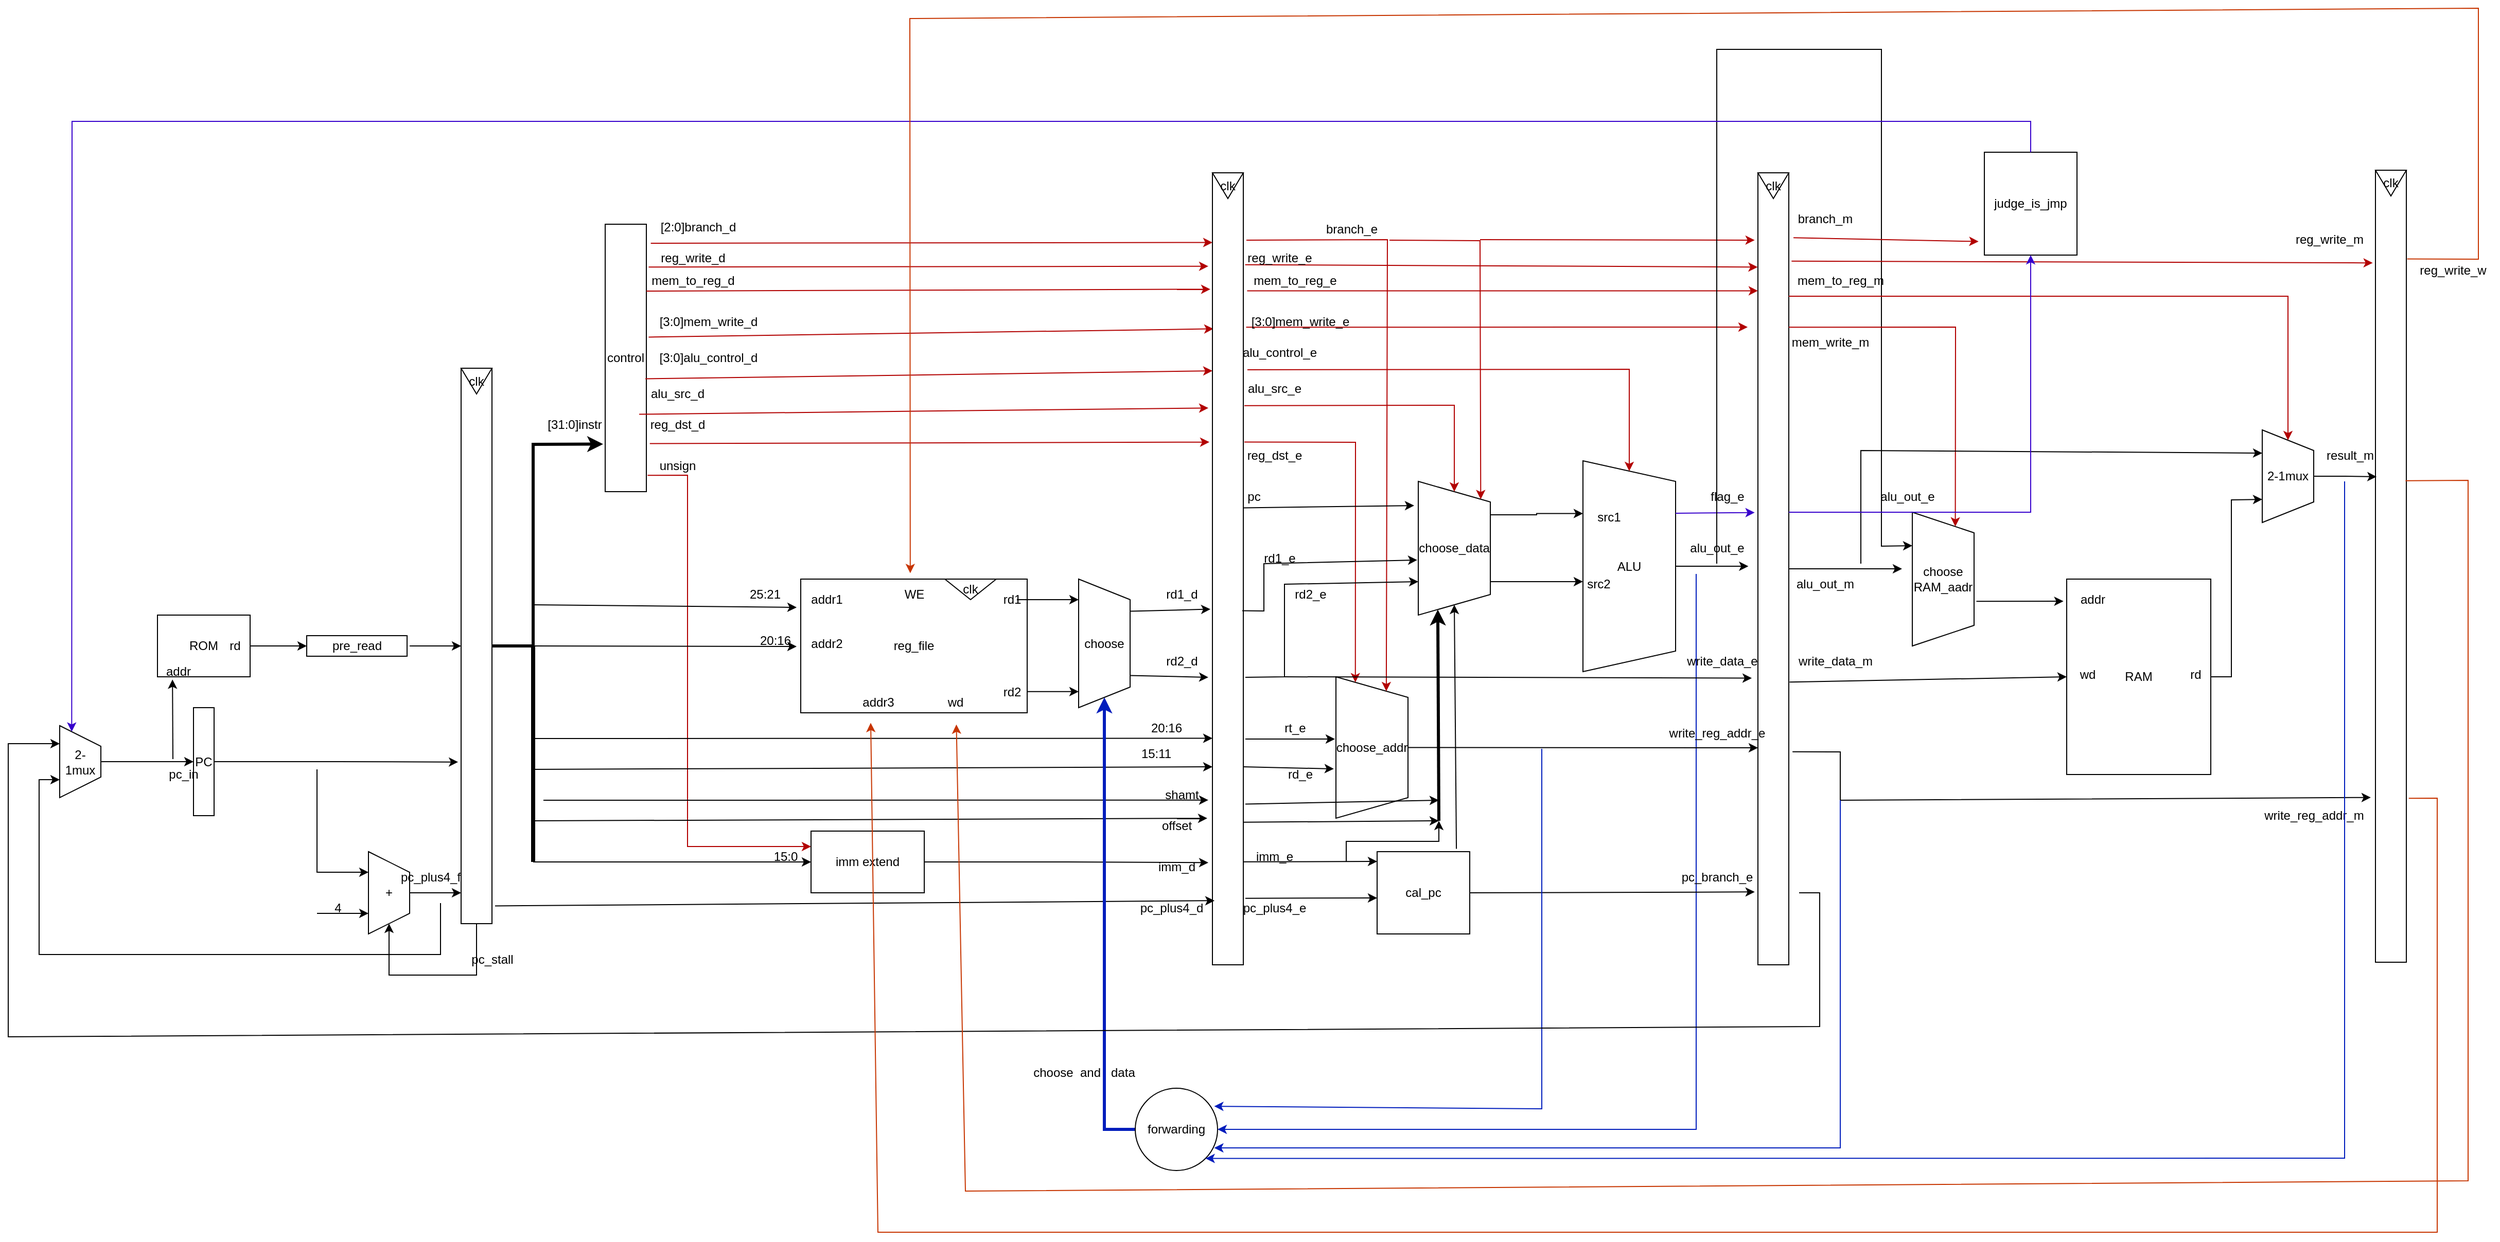 <mxfile version="21.7.1" type="device">
  <diagram name="Page-1" id="zTHInDyFUh_z3x6XIuqw">
    <mxGraphModel dx="2100" dy="1238" grid="1" gridSize="10" guides="1" tooltips="1" connect="1" arrows="1" fold="1" page="1" pageScale="1" pageWidth="3300" pageHeight="4681" background="#ffffff" math="0" shadow="0">
      <root>
        <mxCell id="0" />
        <mxCell id="1" parent="0" />
        <mxCell id="hoeMF-6ozECQFNes8gVZ-10" style="edgeStyle=orthogonalEdgeStyle;rounded=0;orthogonalLoop=1;jettySize=auto;html=1;exitX=0.5;exitY=0;exitDx=0;exitDy=0;entryX=0;entryY=0.5;entryDx=0;entryDy=0;" edge="1" parent="1" source="hoeMF-6ozECQFNes8gVZ-1" target="hoeMF-6ozECQFNes8gVZ-3">
          <mxGeometry relative="1" as="geometry" />
        </mxCell>
        <mxCell id="hoeMF-6ozECQFNes8gVZ-1" value="2-1mux" style="shape=trapezoid;perimeter=trapezoidPerimeter;whiteSpace=wrap;html=1;fixedSize=1;direction=south;" vertex="1" parent="1">
          <mxGeometry x="80" y="1077.5" width="40" height="70" as="geometry" />
        </mxCell>
        <mxCell id="hoeMF-6ozECQFNes8gVZ-19" style="edgeStyle=orthogonalEdgeStyle;rounded=0;orthogonalLoop=1;jettySize=auto;html=1;exitX=1;exitY=0.5;exitDx=0;exitDy=0;entryX=-0.097;entryY=0.709;entryDx=0;entryDy=0;entryPerimeter=0;" edge="1" parent="1" source="hoeMF-6ozECQFNes8gVZ-3" target="hoeMF-6ozECQFNes8gVZ-17">
          <mxGeometry relative="1" as="geometry" />
        </mxCell>
        <mxCell id="hoeMF-6ozECQFNes8gVZ-3" value="PC" style="rounded=0;whiteSpace=wrap;html=1;" vertex="1" parent="1">
          <mxGeometry x="210" y="1060" width="20" height="105" as="geometry" />
        </mxCell>
        <mxCell id="hoeMF-6ozECQFNes8gVZ-5" value="pre_read" style="rounded=0;whiteSpace=wrap;html=1;" vertex="1" parent="1">
          <mxGeometry x="320" y="990" width="97.5" height="20" as="geometry" />
        </mxCell>
        <mxCell id="hoeMF-6ozECQFNes8gVZ-12" style="edgeStyle=orthogonalEdgeStyle;rounded=0;orthogonalLoop=1;jettySize=auto;html=1;exitX=1;exitY=0.5;exitDx=0;exitDy=0;entryX=0;entryY=0.5;entryDx=0;entryDy=0;" edge="1" parent="1" source="hoeMF-6ozECQFNes8gVZ-7" target="hoeMF-6ozECQFNes8gVZ-5">
          <mxGeometry relative="1" as="geometry" />
        </mxCell>
        <mxCell id="hoeMF-6ozECQFNes8gVZ-7" value="ROM" style="rounded=0;whiteSpace=wrap;html=1;" vertex="1" parent="1">
          <mxGeometry x="175" y="970" width="90" height="60" as="geometry" />
        </mxCell>
        <mxCell id="hoeMF-6ozECQFNes8gVZ-11" value="" style="endArrow=classic;html=1;rounded=0;entryX=0.162;entryY=1.044;entryDx=0;entryDy=0;entryPerimeter=0;" edge="1" parent="1" target="hoeMF-6ozECQFNes8gVZ-7">
          <mxGeometry width="50" height="50" relative="1" as="geometry">
            <mxPoint x="190" y="1110" as="sourcePoint" />
            <mxPoint x="180" y="1160" as="targetPoint" />
          </mxGeometry>
        </mxCell>
        <mxCell id="hoeMF-6ozECQFNes8gVZ-13" value="addr" style="text;html=1;align=center;verticalAlign=middle;resizable=0;points=[];autosize=1;strokeColor=none;fillColor=none;" vertex="1" parent="1">
          <mxGeometry x="170" y="1010" width="50" height="30" as="geometry" />
        </mxCell>
        <mxCell id="hoeMF-6ozECQFNes8gVZ-14" value="rd" style="text;html=1;align=center;verticalAlign=middle;resizable=0;points=[];autosize=1;strokeColor=none;fillColor=none;" vertex="1" parent="1">
          <mxGeometry x="235" y="985" width="30" height="30" as="geometry" />
        </mxCell>
        <mxCell id="hoeMF-6ozECQFNes8gVZ-15" value="pc_in" style="text;html=1;align=center;verticalAlign=middle;resizable=0;points=[];autosize=1;strokeColor=none;fillColor=none;" vertex="1" parent="1">
          <mxGeometry x="175" y="1110" width="50" height="30" as="geometry" />
        </mxCell>
        <mxCell id="hoeMF-6ozECQFNes8gVZ-17" value="" style="rounded=0;whiteSpace=wrap;html=1;" vertex="1" parent="1">
          <mxGeometry x="470" y="730" width="30" height="540" as="geometry" />
        </mxCell>
        <mxCell id="hoeMF-6ozECQFNes8gVZ-18" value="" style="endArrow=classic;html=1;rounded=0;entryX=0;entryY=0.5;entryDx=0;entryDy=0;" edge="1" parent="1" target="hoeMF-6ozECQFNes8gVZ-17">
          <mxGeometry width="50" height="50" relative="1" as="geometry">
            <mxPoint x="420" y="1000" as="sourcePoint" />
            <mxPoint x="440" y="1020" as="targetPoint" />
          </mxGeometry>
        </mxCell>
        <mxCell id="hoeMF-6ozECQFNes8gVZ-21" style="edgeStyle=orthogonalEdgeStyle;rounded=0;orthogonalLoop=1;jettySize=auto;html=1;exitX=0.5;exitY=0;exitDx=0;exitDy=0;" edge="1" parent="1" source="hoeMF-6ozECQFNes8gVZ-20">
          <mxGeometry relative="1" as="geometry">
            <mxPoint x="470" y="1240" as="targetPoint" />
          </mxGeometry>
        </mxCell>
        <mxCell id="hoeMF-6ozECQFNes8gVZ-20" value="+" style="shape=trapezoid;perimeter=trapezoidPerimeter;whiteSpace=wrap;html=1;fixedSize=1;direction=south;" vertex="1" parent="1">
          <mxGeometry x="380" y="1200" width="40" height="80" as="geometry" />
        </mxCell>
        <mxCell id="hoeMF-6ozECQFNes8gVZ-22" value="" style="endArrow=classic;html=1;rounded=0;entryX=0.25;entryY=1;entryDx=0;entryDy=0;" edge="1" parent="1" target="hoeMF-6ozECQFNes8gVZ-20">
          <mxGeometry width="50" height="50" relative="1" as="geometry">
            <mxPoint x="330" y="1120" as="sourcePoint" />
            <mxPoint x="250" y="1210" as="targetPoint" />
            <Array as="points">
              <mxPoint x="330" y="1220" />
            </Array>
          </mxGeometry>
        </mxCell>
        <mxCell id="hoeMF-6ozECQFNes8gVZ-23" value="" style="endArrow=classic;html=1;rounded=0;entryX=0.75;entryY=1;entryDx=0;entryDy=0;" edge="1" parent="1" target="hoeMF-6ozECQFNes8gVZ-20">
          <mxGeometry width="50" height="50" relative="1" as="geometry">
            <mxPoint x="330" y="1260" as="sourcePoint" />
            <mxPoint x="290" y="1260" as="targetPoint" />
          </mxGeometry>
        </mxCell>
        <mxCell id="hoeMF-6ozECQFNes8gVZ-24" value="4" style="text;html=1;align=center;verticalAlign=middle;resizable=0;points=[];autosize=1;strokeColor=none;fillColor=none;" vertex="1" parent="1">
          <mxGeometry x="335" y="1240" width="30" height="30" as="geometry" />
        </mxCell>
        <mxCell id="hoeMF-6ozECQFNes8gVZ-25" value="pc_plus4_f" style="text;html=1;align=center;verticalAlign=middle;resizable=0;points=[];autosize=1;strokeColor=none;fillColor=none;" vertex="1" parent="1">
          <mxGeometry x="400" y="1210" width="80" height="30" as="geometry" />
        </mxCell>
        <mxCell id="hoeMF-6ozECQFNes8gVZ-26" value="" style="endArrow=classic;html=1;rounded=0;entryX=0.75;entryY=1;entryDx=0;entryDy=0;" edge="1" parent="1" target="hoeMF-6ozECQFNes8gVZ-1">
          <mxGeometry width="50" height="50" relative="1" as="geometry">
            <mxPoint x="450" y="1250" as="sourcePoint" />
            <mxPoint x="450" y="1310" as="targetPoint" />
            <Array as="points">
              <mxPoint x="450" y="1300" />
              <mxPoint x="60" y="1300" />
              <mxPoint x="60" y="1130" />
            </Array>
          </mxGeometry>
        </mxCell>
        <mxCell id="hoeMF-6ozECQFNes8gVZ-28" value="pc_stall" style="text;html=1;align=center;verticalAlign=middle;resizable=0;points=[];autosize=1;strokeColor=none;fillColor=none;" vertex="1" parent="1">
          <mxGeometry x="470" y="1290" width="60" height="30" as="geometry" />
        </mxCell>
        <mxCell id="hoeMF-6ozECQFNes8gVZ-29" value="control" style="whiteSpace=wrap;html=1;" vertex="1" parent="1">
          <mxGeometry x="610" y="590" width="40" height="260" as="geometry" />
        </mxCell>
        <mxCell id="hoeMF-6ozECQFNes8gVZ-30" value="" style="endArrow=none;html=1;rounded=0;exitX=1;exitY=0.5;exitDx=0;exitDy=0;strokeWidth=3;" edge="1" parent="1" source="hoeMF-6ozECQFNes8gVZ-17">
          <mxGeometry width="50" height="50" relative="1" as="geometry">
            <mxPoint x="530" y="990" as="sourcePoint" />
            <mxPoint x="540" y="1000" as="targetPoint" />
          </mxGeometry>
        </mxCell>
        <mxCell id="hoeMF-6ozECQFNes8gVZ-32" value="" style="endArrow=classic;html=1;rounded=0;entryX=-0.05;entryY=0.822;entryDx=0;entryDy=0;entryPerimeter=0;strokeWidth=3;" edge="1" parent="1" target="hoeMF-6ozECQFNes8gVZ-29">
          <mxGeometry width="50" height="50" relative="1" as="geometry">
            <mxPoint x="540" y="1000" as="sourcePoint" />
            <mxPoint x="590" y="950" as="targetPoint" />
            <Array as="points">
              <mxPoint x="540" y="804" />
            </Array>
          </mxGeometry>
        </mxCell>
        <mxCell id="hoeMF-6ozECQFNes8gVZ-33" value="[31:0]instr" style="text;html=1;align=center;verticalAlign=middle;resizable=0;points=[];autosize=1;strokeColor=none;fillColor=none;" vertex="1" parent="1">
          <mxGeometry x="540" y="770" width="80" height="30" as="geometry" />
        </mxCell>
        <mxCell id="hoeMF-6ozECQFNes8gVZ-34" value="" style="endArrow=classic;html=1;rounded=0;exitX=1.108;exitY=0.071;exitDx=0;exitDy=0;exitPerimeter=0;fillColor=#e51400;strokeColor=#B20000;entryX=0;entryY=0.088;entryDx=0;entryDy=0;entryPerimeter=0;" edge="1" parent="1" source="hoeMF-6ozECQFNes8gVZ-29" target="hoeMF-6ozECQFNes8gVZ-73">
          <mxGeometry width="50" height="50" relative="1" as="geometry">
            <mxPoint x="770" y="650" as="sourcePoint" />
            <mxPoint x="810" y="608" as="targetPoint" />
          </mxGeometry>
        </mxCell>
        <mxCell id="hoeMF-6ozECQFNes8gVZ-35" value="[2:0]branch_d" style="text;html=1;align=center;verticalAlign=middle;resizable=0;points=[];autosize=1;strokeColor=none;fillColor=none;" vertex="1" parent="1">
          <mxGeometry x="650" y="578" width="100" height="30" as="geometry" />
        </mxCell>
        <mxCell id="hoeMF-6ozECQFNes8gVZ-36" value="" style="endArrow=classic;html=1;rounded=0;exitX=1.057;exitY=0.16;exitDx=0;exitDy=0;exitPerimeter=0;fillColor=#e51400;strokeColor=#B20000;entryX=-0.133;entryY=0.118;entryDx=0;entryDy=0;entryPerimeter=0;" edge="1" parent="1" source="hoeMF-6ozECQFNes8gVZ-29" target="hoeMF-6ozECQFNes8gVZ-73">
          <mxGeometry width="50" height="50" relative="1" as="geometry">
            <mxPoint x="720" y="720" as="sourcePoint" />
            <mxPoint x="800" y="632" as="targetPoint" />
          </mxGeometry>
        </mxCell>
        <mxCell id="hoeMF-6ozECQFNes8gVZ-37" value="reg_write_d" style="text;html=1;align=center;verticalAlign=middle;resizable=0;points=[];autosize=1;strokeColor=none;fillColor=none;" vertex="1" parent="1">
          <mxGeometry x="650" y="608" width="90" height="30" as="geometry" />
        </mxCell>
        <mxCell id="hoeMF-6ozECQFNes8gVZ-38" value="" style="endArrow=classic;html=1;rounded=0;exitX=1;exitY=0.25;exitDx=0;exitDy=0;fillColor=#e51400;strokeColor=#B20000;entryX=-0.067;entryY=0.147;entryDx=0;entryDy=0;entryPerimeter=0;" edge="1" parent="1" source="hoeMF-6ozECQFNes8gVZ-29" target="hoeMF-6ozECQFNes8gVZ-73">
          <mxGeometry width="50" height="50" relative="1" as="geometry">
            <mxPoint x="710" y="730" as="sourcePoint" />
            <mxPoint x="800" y="655" as="targetPoint" />
          </mxGeometry>
        </mxCell>
        <mxCell id="hoeMF-6ozECQFNes8gVZ-39" value="mem_to_reg_d" style="text;html=1;align=center;verticalAlign=middle;resizable=0;points=[];autosize=1;strokeColor=none;fillColor=none;" vertex="1" parent="1">
          <mxGeometry x="645" y="630" width="100" height="30" as="geometry" />
        </mxCell>
        <mxCell id="hoeMF-6ozECQFNes8gVZ-40" value="[3:0]mem_write_d" style="text;html=1;align=center;verticalAlign=middle;resizable=0;points=[];autosize=1;strokeColor=none;fillColor=none;" vertex="1" parent="1">
          <mxGeometry x="650" y="670" width="120" height="30" as="geometry" />
        </mxCell>
        <mxCell id="hoeMF-6ozECQFNes8gVZ-41" value="" style="endArrow=classic;html=1;rounded=0;exitX=1.057;exitY=0.422;exitDx=0;exitDy=0;exitPerimeter=0;fillColor=#e51400;strokeColor=#B20000;entryX=0.033;entryY=0.197;entryDx=0;entryDy=0;entryPerimeter=0;" edge="1" parent="1" source="hoeMF-6ozECQFNes8gVZ-29" target="hoeMF-6ozECQFNes8gVZ-73">
          <mxGeometry width="50" height="50" relative="1" as="geometry">
            <mxPoint x="700" y="750" as="sourcePoint" />
            <mxPoint x="800" y="700" as="targetPoint" />
          </mxGeometry>
        </mxCell>
        <mxCell id="hoeMF-6ozECQFNes8gVZ-42" value="[3:0]alu_control_d" style="text;html=1;align=center;verticalAlign=middle;resizable=0;points=[];autosize=1;strokeColor=none;fillColor=none;" vertex="1" parent="1">
          <mxGeometry x="650" y="705" width="120" height="30" as="geometry" />
        </mxCell>
        <mxCell id="hoeMF-6ozECQFNes8gVZ-43" value="" style="endArrow=classic;html=1;rounded=0;exitX=0.977;exitY=0.578;exitDx=0;exitDy=0;exitPerimeter=0;fillColor=#e51400;strokeColor=#B20000;entryX=0;entryY=0.25;entryDx=0;entryDy=0;" edge="1" parent="1" source="hoeMF-6ozECQFNes8gVZ-29" target="hoeMF-6ozECQFNes8gVZ-73">
          <mxGeometry width="50" height="50" relative="1" as="geometry">
            <mxPoint x="720" y="790" as="sourcePoint" />
            <mxPoint x="800" y="740" as="targetPoint" />
          </mxGeometry>
        </mxCell>
        <mxCell id="hoeMF-6ozECQFNes8gVZ-44" value="unsign" style="text;html=1;align=center;verticalAlign=middle;resizable=0;points=[];autosize=1;strokeColor=none;fillColor=none;" vertex="1" parent="1">
          <mxGeometry x="650" y="810" width="60" height="30" as="geometry" />
        </mxCell>
        <mxCell id="hoeMF-6ozECQFNes8gVZ-45" value="" style="endArrow=classic;html=1;rounded=0;exitX=1.03;exitY=0.939;exitDx=0;exitDy=0;exitPerimeter=0;fillColor=#e51400;strokeColor=#B20000;entryX=0;entryY=0.25;entryDx=0;entryDy=0;" edge="1" parent="1" source="hoeMF-6ozECQFNes8gVZ-29" target="hoeMF-6ozECQFNes8gVZ-70">
          <mxGeometry width="50" height="50" relative="1" as="geometry">
            <mxPoint x="710" y="870" as="sourcePoint" />
            <mxPoint x="790" y="834" as="targetPoint" />
            <Array as="points">
              <mxPoint x="690" y="834" />
              <mxPoint x="690" y="1195" />
            </Array>
          </mxGeometry>
        </mxCell>
        <mxCell id="hoeMF-6ozECQFNes8gVZ-47" value="alu_src_d" style="text;html=1;align=center;verticalAlign=middle;resizable=0;points=[];autosize=1;strokeColor=none;fillColor=none;" vertex="1" parent="1">
          <mxGeometry x="640" y="740" width="80" height="30" as="geometry" />
        </mxCell>
        <mxCell id="hoeMF-6ozECQFNes8gVZ-48" value="" style="endArrow=classic;html=1;rounded=0;exitX=0.038;exitY=1.158;exitDx=0;exitDy=0;exitPerimeter=0;fillColor=#e51400;strokeColor=#B20000;entryX=-0.133;entryY=0.297;entryDx=0;entryDy=0;entryPerimeter=0;" edge="1" parent="1" source="hoeMF-6ozECQFNes8gVZ-47" target="hoeMF-6ozECQFNes8gVZ-73">
          <mxGeometry width="50" height="50" relative="1" as="geometry">
            <mxPoint x="880" y="800" as="sourcePoint" />
            <mxPoint x="800" y="775" as="targetPoint" />
          </mxGeometry>
        </mxCell>
        <mxCell id="hoeMF-6ozECQFNes8gVZ-49" value="reg_dst_d" style="text;html=1;align=center;verticalAlign=middle;resizable=0;points=[];autosize=1;strokeColor=none;fillColor=none;" vertex="1" parent="1">
          <mxGeometry x="640" y="770" width="80" height="30" as="geometry" />
        </mxCell>
        <mxCell id="hoeMF-6ozECQFNes8gVZ-50" value="" style="endArrow=classic;html=1;rounded=0;exitX=0.056;exitY=-0.224;exitDx=0;exitDy=0;exitPerimeter=0;fillColor=#e51400;strokeColor=#B20000;entryX=-0.1;entryY=0.34;entryDx=0;entryDy=0;entryPerimeter=0;" edge="1" parent="1" source="hoeMF-6ozECQFNes8gVZ-44" target="hoeMF-6ozECQFNes8gVZ-73">
          <mxGeometry width="50" height="50" relative="1" as="geometry">
            <mxPoint x="900" y="810" as="sourcePoint" />
            <mxPoint x="810" y="803" as="targetPoint" />
          </mxGeometry>
        </mxCell>
        <mxCell id="hoeMF-6ozECQFNes8gVZ-51" value="reg_file" style="rounded=0;whiteSpace=wrap;html=1;" vertex="1" parent="1">
          <mxGeometry x="800" y="935" width="220" height="130" as="geometry" />
        </mxCell>
        <mxCell id="hoeMF-6ozECQFNes8gVZ-52" value="addr1" style="text;html=1;align=center;verticalAlign=middle;resizable=0;points=[];autosize=1;strokeColor=none;fillColor=none;" vertex="1" parent="1">
          <mxGeometry x="800" y="940" width="50" height="30" as="geometry" />
        </mxCell>
        <mxCell id="hoeMF-6ozECQFNes8gVZ-53" value="addr2" style="text;html=1;align=center;verticalAlign=middle;resizable=0;points=[];autosize=1;strokeColor=none;fillColor=none;" vertex="1" parent="1">
          <mxGeometry x="800" y="982.5" width="50" height="30" as="geometry" />
        </mxCell>
        <mxCell id="hoeMF-6ozECQFNes8gVZ-54" value="addr3" style="text;html=1;align=center;verticalAlign=middle;resizable=0;points=[];autosize=1;strokeColor=none;fillColor=none;" vertex="1" parent="1">
          <mxGeometry x="850" y="1040" width="50" height="30" as="geometry" />
        </mxCell>
        <mxCell id="hoeMF-6ozECQFNes8gVZ-55" value="WE" style="text;html=1;align=center;verticalAlign=middle;resizable=0;points=[];autosize=1;strokeColor=none;fillColor=none;" vertex="1" parent="1">
          <mxGeometry x="890" y="935" width="40" height="30" as="geometry" />
        </mxCell>
        <mxCell id="hoeMF-6ozECQFNes8gVZ-56" value="wd" style="text;html=1;align=center;verticalAlign=middle;resizable=0;points=[];autosize=1;strokeColor=none;fillColor=none;" vertex="1" parent="1">
          <mxGeometry x="930" y="1040" width="40" height="30" as="geometry" />
        </mxCell>
        <mxCell id="hoeMF-6ozECQFNes8gVZ-57" value="rd1" style="text;html=1;align=center;verticalAlign=middle;resizable=0;points=[];autosize=1;strokeColor=none;fillColor=none;" vertex="1" parent="1">
          <mxGeometry x="985" y="940" width="40" height="30" as="geometry" />
        </mxCell>
        <mxCell id="hoeMF-6ozECQFNes8gVZ-58" value="rd2" style="text;html=1;align=center;verticalAlign=middle;resizable=0;points=[];autosize=1;strokeColor=none;fillColor=none;" vertex="1" parent="1">
          <mxGeometry x="985" y="1030" width="40" height="30" as="geometry" />
        </mxCell>
        <mxCell id="hoeMF-6ozECQFNes8gVZ-59" value="clk" style="triangle;whiteSpace=wrap;html=1;direction=south;" vertex="1" parent="1">
          <mxGeometry x="940" y="935" width="50" height="20" as="geometry" />
        </mxCell>
        <mxCell id="hoeMF-6ozECQFNes8gVZ-61" value="choose" style="shape=trapezoid;perimeter=trapezoidPerimeter;whiteSpace=wrap;html=1;fixedSize=1;direction=south;" vertex="1" parent="1">
          <mxGeometry x="1070" y="935" width="50" height="125" as="geometry" />
        </mxCell>
        <mxCell id="hoeMF-6ozECQFNes8gVZ-62" value="" style="endArrow=classic;html=1;rounded=0;" edge="1" parent="1">
          <mxGeometry width="50" height="50" relative="1" as="geometry">
            <mxPoint x="1010" y="955" as="sourcePoint" />
            <mxPoint x="1070" y="955" as="targetPoint" />
          </mxGeometry>
        </mxCell>
        <mxCell id="hoeMF-6ozECQFNes8gVZ-63" value="" style="endArrow=classic;html=1;rounded=0;" edge="1" parent="1">
          <mxGeometry width="50" height="50" relative="1" as="geometry">
            <mxPoint x="1020" y="1044.38" as="sourcePoint" />
            <mxPoint x="1070" y="1044.38" as="targetPoint" />
          </mxGeometry>
        </mxCell>
        <mxCell id="hoeMF-6ozECQFNes8gVZ-64" value="" style="endArrow=classic;html=1;rounded=0;entryX=-0.08;entryY=0.75;entryDx=0;entryDy=0;entryPerimeter=0;" edge="1" parent="1" target="hoeMF-6ozECQFNes8gVZ-52">
          <mxGeometry width="50" height="50" relative="1" as="geometry">
            <mxPoint x="540" y="960" as="sourcePoint" />
            <mxPoint x="720" y="1030" as="targetPoint" />
          </mxGeometry>
        </mxCell>
        <mxCell id="hoeMF-6ozECQFNes8gVZ-65" value="25:21" style="text;html=1;align=center;verticalAlign=middle;resizable=0;points=[];autosize=1;strokeColor=none;fillColor=none;" vertex="1" parent="1">
          <mxGeometry x="740" y="935" width="50" height="30" as="geometry" />
        </mxCell>
        <mxCell id="hoeMF-6ozECQFNes8gVZ-66" value="20:16" style="text;html=1;align=center;verticalAlign=middle;resizable=0;points=[];autosize=1;strokeColor=none;fillColor=none;" vertex="1" parent="1">
          <mxGeometry x="750" y="980" width="50" height="30" as="geometry" />
        </mxCell>
        <mxCell id="hoeMF-6ozECQFNes8gVZ-67" value="" style="endArrow=classic;html=1;rounded=0;entryX=-0.08;entryY=0.6;entryDx=0;entryDy=0;entryPerimeter=0;" edge="1" parent="1" target="hoeMF-6ozECQFNes8gVZ-53">
          <mxGeometry width="50" height="50" relative="1" as="geometry">
            <mxPoint x="540" y="1000" as="sourcePoint" />
            <mxPoint x="750" y="1010" as="targetPoint" />
          </mxGeometry>
        </mxCell>
        <mxCell id="hoeMF-6ozECQFNes8gVZ-68" value="" style="endArrow=none;html=1;rounded=0;strokeWidth=4;" edge="1" parent="1">
          <mxGeometry width="50" height="50" relative="1" as="geometry">
            <mxPoint x="540" y="1210" as="sourcePoint" />
            <mxPoint x="540" y="1000" as="targetPoint" />
          </mxGeometry>
        </mxCell>
        <mxCell id="hoeMF-6ozECQFNes8gVZ-95" style="edgeStyle=orthogonalEdgeStyle;rounded=0;orthogonalLoop=1;jettySize=auto;html=1;exitX=1;exitY=0.5;exitDx=0;exitDy=0;entryX=-0.133;entryY=0.871;entryDx=0;entryDy=0;entryPerimeter=0;" edge="1" parent="1" source="hoeMF-6ozECQFNes8gVZ-70" target="hoeMF-6ozECQFNes8gVZ-73">
          <mxGeometry relative="1" as="geometry" />
        </mxCell>
        <mxCell id="hoeMF-6ozECQFNes8gVZ-70" value="imm extend" style="whiteSpace=wrap;html=1;" vertex="1" parent="1">
          <mxGeometry x="810" y="1180" width="110" height="60" as="geometry" />
        </mxCell>
        <mxCell id="hoeMF-6ozECQFNes8gVZ-71" value="" style="endArrow=classic;html=1;rounded=0;entryX=0;entryY=0.5;entryDx=0;entryDy=0;" edge="1" parent="1" target="hoeMF-6ozECQFNes8gVZ-70">
          <mxGeometry width="50" height="50" relative="1" as="geometry">
            <mxPoint x="540" y="1210" as="sourcePoint" />
            <mxPoint x="730" y="1160" as="targetPoint" />
          </mxGeometry>
        </mxCell>
        <mxCell id="hoeMF-6ozECQFNes8gVZ-72" value="15:0" style="text;html=1;align=center;verticalAlign=middle;resizable=0;points=[];autosize=1;strokeColor=none;fillColor=none;" vertex="1" parent="1">
          <mxGeometry x="760" y="1190" width="50" height="30" as="geometry" />
        </mxCell>
        <mxCell id="hoeMF-6ozECQFNes8gVZ-73" value="" style="whiteSpace=wrap;html=1;" vertex="1" parent="1">
          <mxGeometry x="1200" y="540" width="30" height="770" as="geometry" />
        </mxCell>
        <mxCell id="hoeMF-6ozECQFNes8gVZ-74" value="clk" style="triangle;whiteSpace=wrap;html=1;direction=south;" vertex="1" parent="1">
          <mxGeometry x="470" y="730" width="30" height="25" as="geometry" />
        </mxCell>
        <mxCell id="hoeMF-6ozECQFNes8gVZ-75" value="clk" style="triangle;whiteSpace=wrap;html=1;direction=south;" vertex="1" parent="1">
          <mxGeometry x="1200" y="540" width="30" height="25" as="geometry" />
        </mxCell>
        <mxCell id="hoeMF-6ozECQFNes8gVZ-76" value="" style="endArrow=classic;html=1;rounded=0;entryX=0;entryY=0.714;entryDx=0;entryDy=0;entryPerimeter=0;" edge="1" parent="1" target="hoeMF-6ozECQFNes8gVZ-73">
          <mxGeometry width="50" height="50" relative="1" as="geometry">
            <mxPoint x="540" y="1090" as="sourcePoint" />
            <mxPoint x="710" y="1060" as="targetPoint" />
          </mxGeometry>
        </mxCell>
        <mxCell id="hoeMF-6ozECQFNes8gVZ-77" value="" style="endArrow=classic;html=1;rounded=0;entryX=0;entryY=0.75;entryDx=0;entryDy=0;" edge="1" parent="1" target="hoeMF-6ozECQFNes8gVZ-73">
          <mxGeometry width="50" height="50" relative="1" as="geometry">
            <mxPoint x="540" y="1120" as="sourcePoint" />
            <mxPoint x="690" y="1110" as="targetPoint" />
          </mxGeometry>
        </mxCell>
        <mxCell id="hoeMF-6ozECQFNes8gVZ-78" value="" style="endArrow=classic;html=1;rounded=0;entryX=-0.133;entryY=0.792;entryDx=0;entryDy=0;entryPerimeter=0;" edge="1" parent="1" target="hoeMF-6ozECQFNes8gVZ-73">
          <mxGeometry width="50" height="50" relative="1" as="geometry">
            <mxPoint x="550" y="1150" as="sourcePoint" />
            <mxPoint x="630" y="1130" as="targetPoint" />
          </mxGeometry>
        </mxCell>
        <mxCell id="hoeMF-6ozECQFNes8gVZ-79" value="" style="endArrow=classic;html=1;rounded=0;entryX=-0.167;entryY=0.815;entryDx=0;entryDy=0;entryPerimeter=0;" edge="1" parent="1" target="hoeMF-6ozECQFNes8gVZ-73">
          <mxGeometry width="50" height="50" relative="1" as="geometry">
            <mxPoint x="540" y="1170" as="sourcePoint" />
            <mxPoint x="700" y="1240" as="targetPoint" />
          </mxGeometry>
        </mxCell>
        <mxCell id="hoeMF-6ozECQFNes8gVZ-80" value="20:16" style="text;html=1;align=center;verticalAlign=middle;resizable=0;points=[];autosize=1;strokeColor=none;fillColor=none;" vertex="1" parent="1">
          <mxGeometry x="1130" y="1065" width="50" height="30" as="geometry" />
        </mxCell>
        <mxCell id="hoeMF-6ozECQFNes8gVZ-82" value="15:11" style="text;html=1;align=center;verticalAlign=middle;resizable=0;points=[];autosize=1;strokeColor=none;fillColor=none;" vertex="1" parent="1">
          <mxGeometry x="1120" y="1090" width="50" height="30" as="geometry" />
        </mxCell>
        <mxCell id="hoeMF-6ozECQFNes8gVZ-85" value="shamt" style="text;html=1;align=center;verticalAlign=middle;resizable=0;points=[];autosize=1;strokeColor=none;fillColor=none;" vertex="1" parent="1">
          <mxGeometry x="1140" y="1130" width="60" height="30" as="geometry" />
        </mxCell>
        <mxCell id="hoeMF-6ozECQFNes8gVZ-86" value="offset" style="text;html=1;align=center;verticalAlign=middle;resizable=0;points=[];autosize=1;strokeColor=none;fillColor=none;" vertex="1" parent="1">
          <mxGeometry x="1140" y="1160" width="50" height="30" as="geometry" />
        </mxCell>
        <mxCell id="hoeMF-6ozECQFNes8gVZ-87" value="" style="endArrow=classic;html=1;rounded=0;exitX=1.1;exitY=0.968;exitDx=0;exitDy=0;exitPerimeter=0;entryX=0.067;entryY=0.919;entryDx=0;entryDy=0;entryPerimeter=0;" edge="1" parent="1" source="hoeMF-6ozECQFNes8gVZ-17" target="hoeMF-6ozECQFNes8gVZ-73">
          <mxGeometry width="50" height="50" relative="1" as="geometry">
            <mxPoint x="960" y="1225.44" as="sourcePoint" />
            <mxPoint x="1207.99" y="1240" as="targetPoint" />
          </mxGeometry>
        </mxCell>
        <mxCell id="hoeMF-6ozECQFNes8gVZ-88" value="" style="endArrow=classic;html=1;rounded=0;entryX=1;entryY=0.5;entryDx=0;entryDy=0;exitX=0.5;exitY=1;exitDx=0;exitDy=0;" edge="1" parent="1" source="hoeMF-6ozECQFNes8gVZ-17" target="hoeMF-6ozECQFNes8gVZ-20">
          <mxGeometry width="50" height="50" relative="1" as="geometry">
            <mxPoint x="400" y="1420" as="sourcePoint" />
            <mxPoint x="450" y="1370" as="targetPoint" />
            <Array as="points">
              <mxPoint x="485" y="1320" />
              <mxPoint x="400" y="1320" />
            </Array>
          </mxGeometry>
        </mxCell>
        <mxCell id="hoeMF-6ozECQFNes8gVZ-89" value="pc_plus4_d" style="text;html=1;align=center;verticalAlign=middle;resizable=0;points=[];autosize=1;strokeColor=none;fillColor=none;" vertex="1" parent="1">
          <mxGeometry x="1120" y="1240" width="80" height="30" as="geometry" />
        </mxCell>
        <mxCell id="hoeMF-6ozECQFNes8gVZ-90" value="" style="endArrow=classic;html=1;rounded=0;exitX=0.25;exitY=0;exitDx=0;exitDy=0;entryX=-0.067;entryY=0.551;entryDx=0;entryDy=0;entryPerimeter=0;" edge="1" parent="1" source="hoeMF-6ozECQFNes8gVZ-61" target="hoeMF-6ozECQFNes8gVZ-73">
          <mxGeometry width="50" height="50" relative="1" as="geometry">
            <mxPoint x="1350" y="980" as="sourcePoint" />
            <mxPoint x="1400" y="930" as="targetPoint" />
          </mxGeometry>
        </mxCell>
        <mxCell id="hoeMF-6ozECQFNes8gVZ-91" value="rd1_d" style="text;html=1;align=center;verticalAlign=middle;resizable=0;points=[];autosize=1;strokeColor=none;fillColor=none;" vertex="1" parent="1">
          <mxGeometry x="1145" y="935" width="50" height="30" as="geometry" />
        </mxCell>
        <mxCell id="hoeMF-6ozECQFNes8gVZ-93" value="rd2_d" style="text;html=1;align=center;verticalAlign=middle;resizable=0;points=[];autosize=1;strokeColor=none;fillColor=none;" vertex="1" parent="1">
          <mxGeometry x="1145" y="1000" width="50" height="30" as="geometry" />
        </mxCell>
        <mxCell id="hoeMF-6ozECQFNes8gVZ-94" value="" style="endArrow=classic;html=1;rounded=0;exitX=0.75;exitY=0;exitDx=0;exitDy=0;entryX=-0.133;entryY=0.637;entryDx=0;entryDy=0;entryPerimeter=0;" edge="1" parent="1" source="hoeMF-6ozECQFNes8gVZ-61" target="hoeMF-6ozECQFNes8gVZ-73">
          <mxGeometry width="50" height="50" relative="1" as="geometry">
            <mxPoint x="1360" y="930" as="sourcePoint" />
            <mxPoint x="1410" y="880" as="targetPoint" />
          </mxGeometry>
        </mxCell>
        <mxCell id="hoeMF-6ozECQFNes8gVZ-96" value="imm_d" style="text;html=1;align=center;verticalAlign=middle;resizable=0;points=[];autosize=1;strokeColor=none;fillColor=none;" vertex="1" parent="1">
          <mxGeometry x="1135" y="1200" width="60" height="30" as="geometry" />
        </mxCell>
        <mxCell id="hoeMF-6ozECQFNes8gVZ-98" style="edgeStyle=orthogonalEdgeStyle;rounded=0;orthogonalLoop=1;jettySize=auto;html=1;exitX=0;exitY=0.5;exitDx=0;exitDy=0;entryX=1;entryY=0.5;entryDx=0;entryDy=0;fillColor=#0050ef;strokeColor=#001DBC;strokeWidth=3;" edge="1" parent="1" source="hoeMF-6ozECQFNes8gVZ-97" target="hoeMF-6ozECQFNes8gVZ-61">
          <mxGeometry relative="1" as="geometry" />
        </mxCell>
        <mxCell id="hoeMF-6ozECQFNes8gVZ-97" value="forwarding" style="ellipse;whiteSpace=wrap;html=1;aspect=fixed;" vertex="1" parent="1">
          <mxGeometry x="1125" y="1430" width="80" height="80" as="geometry" />
        </mxCell>
        <mxCell id="hoeMF-6ozECQFNes8gVZ-99" value="choose&amp;nbsp; and&amp;nbsp; &amp;nbsp;data" style="text;html=1;align=center;verticalAlign=middle;resizable=0;points=[];autosize=1;strokeColor=none;fillColor=none;" vertex="1" parent="1">
          <mxGeometry x="1015" y="1400" width="120" height="30" as="geometry" />
        </mxCell>
        <mxCell id="hoeMF-6ozECQFNes8gVZ-135" style="edgeStyle=orthogonalEdgeStyle;rounded=0;orthogonalLoop=1;jettySize=auto;html=1;entryX=0.25;entryY=1;entryDx=0;entryDy=0;exitX=0.25;exitY=0;exitDx=0;exitDy=0;" edge="1" parent="1" source="hoeMF-6ozECQFNes8gVZ-102" target="hoeMF-6ozECQFNes8gVZ-134">
          <mxGeometry relative="1" as="geometry">
            <mxPoint x="1480" y="874" as="sourcePoint" />
          </mxGeometry>
        </mxCell>
        <mxCell id="hoeMF-6ozECQFNes8gVZ-102" value="choose_data" style="shape=trapezoid;perimeter=trapezoidPerimeter;whiteSpace=wrap;html=1;fixedSize=1;direction=south;" vertex="1" parent="1">
          <mxGeometry x="1400" y="840" width="70" height="130" as="geometry" />
        </mxCell>
        <mxCell id="hoeMF-6ozECQFNes8gVZ-103" value="choose_addr" style="shape=trapezoid;perimeter=trapezoidPerimeter;whiteSpace=wrap;html=1;fixedSize=1;direction=south;" vertex="1" parent="1">
          <mxGeometry x="1320" y="1030" width="70" height="137.5" as="geometry" />
        </mxCell>
        <mxCell id="hoeMF-6ozECQFNes8gVZ-104" value="" style="endArrow=classic;html=1;rounded=0;entryX=0.44;entryY=1.014;entryDx=0;entryDy=0;entryPerimeter=0;exitX=1.067;exitY=0.715;exitDx=0;exitDy=0;exitPerimeter=0;" edge="1" parent="1" source="hoeMF-6ozECQFNes8gVZ-73" target="hoeMF-6ozECQFNes8gVZ-103">
          <mxGeometry width="50" height="50" relative="1" as="geometry">
            <mxPoint x="1240" y="1090" as="sourcePoint" />
            <mxPoint x="1290" y="1050" as="targetPoint" />
          </mxGeometry>
        </mxCell>
        <mxCell id="hoeMF-6ozECQFNes8gVZ-105" value="" style="endArrow=classic;html=1;rounded=0;exitX=1;exitY=0.75;exitDx=0;exitDy=0;entryX=0.651;entryY=1.029;entryDx=0;entryDy=0;entryPerimeter=0;" edge="1" parent="1" source="hoeMF-6ozECQFNes8gVZ-73" target="hoeMF-6ozECQFNes8gVZ-103">
          <mxGeometry width="50" height="50" relative="1" as="geometry">
            <mxPoint x="1240" y="1180" as="sourcePoint" />
            <mxPoint x="1290" y="1130" as="targetPoint" />
          </mxGeometry>
        </mxCell>
        <mxCell id="hoeMF-6ozECQFNes8gVZ-106" value="rt_e" style="text;html=1;align=center;verticalAlign=middle;resizable=0;points=[];autosize=1;strokeColor=none;fillColor=none;" vertex="1" parent="1">
          <mxGeometry x="1260" y="1065" width="40" height="30" as="geometry" />
        </mxCell>
        <mxCell id="hoeMF-6ozECQFNes8gVZ-107" value="rd_e" style="text;html=1;align=center;verticalAlign=middle;resizable=0;points=[];autosize=1;strokeColor=none;fillColor=none;" vertex="1" parent="1">
          <mxGeometry x="1260" y="1110" width="50" height="30" as="geometry" />
        </mxCell>
        <mxCell id="hoeMF-6ozECQFNes8gVZ-108" value="" style="endArrow=classic;html=1;rounded=0;exitX=1.033;exitY=0.34;exitDx=0;exitDy=0;exitPerimeter=0;entryX=0;entryY=0.75;entryDx=0;entryDy=0;fillColor=#e51400;strokeColor=#B20000;" edge="1" parent="1" source="hoeMF-6ozECQFNes8gVZ-73" target="hoeMF-6ozECQFNes8gVZ-103">
          <mxGeometry width="50" height="50" relative="1" as="geometry">
            <mxPoint x="1390" y="770" as="sourcePoint" />
            <mxPoint x="1440" y="720" as="targetPoint" />
            <Array as="points">
              <mxPoint x="1339" y="802" />
            </Array>
          </mxGeometry>
        </mxCell>
        <mxCell id="hoeMF-6ozECQFNes8gVZ-109" value="" style="endArrow=classic;html=1;rounded=0;exitX=1.1;exitY=0.085;exitDx=0;exitDy=0;exitPerimeter=0;entryX=0;entryY=0.25;entryDx=0;entryDy=0;fillColor=#e51400;strokeColor=#B20000;" edge="1" parent="1" source="hoeMF-6ozECQFNes8gVZ-73" target="hoeMF-6ozECQFNes8gVZ-103">
          <mxGeometry width="50" height="50" relative="1" as="geometry">
            <mxPoint x="1400" y="700" as="sourcePoint" />
            <mxPoint x="1450" y="650" as="targetPoint" />
            <Array as="points">
              <mxPoint x="1370" y="605" />
            </Array>
          </mxGeometry>
        </mxCell>
        <mxCell id="hoeMF-6ozECQFNes8gVZ-110" value="branch_e" style="text;html=1;align=center;verticalAlign=middle;resizable=0;points=[];autosize=1;strokeColor=none;fillColor=none;" vertex="1" parent="1">
          <mxGeometry x="1300" y="580" width="70" height="30" as="geometry" />
        </mxCell>
        <mxCell id="hoeMF-6ozECQFNes8gVZ-111" value="reg_dst_e" style="text;html=1;align=center;verticalAlign=middle;resizable=0;points=[];autosize=1;strokeColor=none;fillColor=none;" vertex="1" parent="1">
          <mxGeometry x="1220" y="800" width="80" height="30" as="geometry" />
        </mxCell>
        <mxCell id="hoeMF-6ozECQFNes8gVZ-112" value="" style="endArrow=classic;html=1;rounded=0;exitX=1.067;exitY=0.916;exitDx=0;exitDy=0;exitPerimeter=0;" edge="1" parent="1" source="hoeMF-6ozECQFNes8gVZ-73">
          <mxGeometry width="50" height="50" relative="1" as="geometry">
            <mxPoint x="1330" y="1270" as="sourcePoint" />
            <mxPoint x="1360" y="1245" as="targetPoint" />
          </mxGeometry>
        </mxCell>
        <mxCell id="hoeMF-6ozECQFNes8gVZ-114" value="cal_pc" style="whiteSpace=wrap;html=1;" vertex="1" parent="1">
          <mxGeometry x="1360" y="1200" width="90" height="80" as="geometry" />
        </mxCell>
        <mxCell id="hoeMF-6ozECQFNes8gVZ-115" value="" style="endArrow=classic;html=1;rounded=0;exitX=1;exitY=0.87;exitDx=0;exitDy=0;exitPerimeter=0;entryX=0;entryY=0.119;entryDx=0;entryDy=0;entryPerimeter=0;" edge="1" parent="1" source="hoeMF-6ozECQFNes8gVZ-73" target="hoeMF-6ozECQFNes8gVZ-114">
          <mxGeometry width="50" height="50" relative="1" as="geometry">
            <mxPoint x="1250" y="1230" as="sourcePoint" />
            <mxPoint x="1300" y="1180" as="targetPoint" />
          </mxGeometry>
        </mxCell>
        <mxCell id="hoeMF-6ozECQFNes8gVZ-116" value="imm_e" style="text;html=1;align=center;verticalAlign=middle;resizable=0;points=[];autosize=1;strokeColor=none;fillColor=none;" vertex="1" parent="1">
          <mxGeometry x="1230" y="1190" width="60" height="30" as="geometry" />
        </mxCell>
        <mxCell id="hoeMF-6ozECQFNes8gVZ-117" value="pc_plus4_e" style="text;html=1;align=center;verticalAlign=middle;resizable=0;points=[];autosize=1;strokeColor=none;fillColor=none;" vertex="1" parent="1">
          <mxGeometry x="1220" y="1240" width="80" height="30" as="geometry" />
        </mxCell>
        <mxCell id="hoeMF-6ozECQFNes8gVZ-119" value="" style="endArrow=classic;html=1;rounded=0;exitX=1;exitY=0.82;exitDx=0;exitDy=0;exitPerimeter=0;" edge="1" parent="1" source="hoeMF-6ozECQFNes8gVZ-73">
          <mxGeometry width="50" height="50" relative="1" as="geometry">
            <mxPoint x="1630" y="1170" as="sourcePoint" />
            <mxPoint x="1420" y="1170" as="targetPoint" />
          </mxGeometry>
        </mxCell>
        <mxCell id="hoeMF-6ozECQFNes8gVZ-120" value="" style="endArrow=classic;html=1;rounded=0;exitX=1.067;exitY=0.797;exitDx=0;exitDy=0;exitPerimeter=0;" edge="1" parent="1" source="hoeMF-6ozECQFNes8gVZ-73">
          <mxGeometry width="50" height="50" relative="1" as="geometry">
            <mxPoint x="1630" y="1170" as="sourcePoint" />
            <mxPoint x="1420" y="1150" as="targetPoint" />
          </mxGeometry>
        </mxCell>
        <mxCell id="hoeMF-6ozECQFNes8gVZ-121" value="" style="endArrow=classic;html=1;rounded=0;entryX=1;entryY=0.75;entryDx=0;entryDy=0;strokeWidth=3;" edge="1" parent="1" target="hoeMF-6ozECQFNes8gVZ-102">
          <mxGeometry width="50" height="50" relative="1" as="geometry">
            <mxPoint x="1420" y="1170" as="sourcePoint" />
            <mxPoint x="1470" y="1130" as="targetPoint" />
          </mxGeometry>
        </mxCell>
        <mxCell id="hoeMF-6ozECQFNes8gVZ-122" value="" style="endArrow=classic;html=1;rounded=0;" edge="1" parent="1">
          <mxGeometry width="50" height="50" relative="1" as="geometry">
            <mxPoint x="1330" y="1210" as="sourcePoint" />
            <mxPoint x="1420" y="1170" as="targetPoint" />
            <Array as="points">
              <mxPoint x="1330" y="1190" />
              <mxPoint x="1420" y="1190" />
            </Array>
          </mxGeometry>
        </mxCell>
        <mxCell id="hoeMF-6ozECQFNes8gVZ-123" value="" style="endArrow=classic;html=1;rounded=0;exitX=0.967;exitY=0.553;exitDx=0;exitDy=0;exitPerimeter=0;entryX=0.588;entryY=1.014;entryDx=0;entryDy=0;entryPerimeter=0;" edge="1" parent="1" source="hoeMF-6ozECQFNes8gVZ-73" target="hoeMF-6ozECQFNes8gVZ-102">
          <mxGeometry width="50" height="50" relative="1" as="geometry">
            <mxPoint x="1620" y="990" as="sourcePoint" />
            <mxPoint x="1670" y="940" as="targetPoint" />
            <Array as="points">
              <mxPoint x="1250" y="966" />
              <mxPoint x="1250" y="920" />
            </Array>
          </mxGeometry>
        </mxCell>
        <mxCell id="hoeMF-6ozECQFNes8gVZ-124" value="" style="endArrow=classic;html=1;rounded=0;exitX=1.067;exitY=0.637;exitDx=0;exitDy=0;exitPerimeter=0;entryX=0.75;entryY=1;entryDx=0;entryDy=0;" edge="1" parent="1" source="hoeMF-6ozECQFNes8gVZ-73" target="hoeMF-6ozECQFNes8gVZ-102">
          <mxGeometry width="50" height="50" relative="1" as="geometry">
            <mxPoint x="1570" y="1040" as="sourcePoint" />
            <mxPoint x="1620" y="990" as="targetPoint" />
            <Array as="points">
              <mxPoint x="1270" y="1030" />
              <mxPoint x="1270" y="940" />
            </Array>
          </mxGeometry>
        </mxCell>
        <mxCell id="hoeMF-6ozECQFNes8gVZ-126" value="pc" style="text;html=1;align=center;verticalAlign=middle;resizable=0;points=[];autosize=1;strokeColor=none;fillColor=none;" vertex="1" parent="1">
          <mxGeometry x="1220" y="840" width="40" height="30" as="geometry" />
        </mxCell>
        <mxCell id="hoeMF-6ozECQFNes8gVZ-127" value="rd1_e" style="text;html=1;align=center;verticalAlign=middle;resizable=0;points=[];autosize=1;strokeColor=none;fillColor=none;" vertex="1" parent="1">
          <mxGeometry x="1240" y="900" width="50" height="30" as="geometry" />
        </mxCell>
        <mxCell id="hoeMF-6ozECQFNes8gVZ-129" value="" style="endArrow=classic;html=1;rounded=0;exitX=1;exitY=0.423;exitDx=0;exitDy=0;exitPerimeter=0;entryX=0.181;entryY=1.057;entryDx=0;entryDy=0;entryPerimeter=0;" edge="1" parent="1" source="hoeMF-6ozECQFNes8gVZ-73" target="hoeMF-6ozECQFNes8gVZ-102">
          <mxGeometry width="50" height="50" relative="1" as="geometry">
            <mxPoint x="1260" y="900" as="sourcePoint" />
            <mxPoint x="1310" y="850" as="targetPoint" />
          </mxGeometry>
        </mxCell>
        <mxCell id="hoeMF-6ozECQFNes8gVZ-130" value="rd2_e" style="text;html=1;align=center;verticalAlign=middle;resizable=0;points=[];autosize=1;strokeColor=none;fillColor=none;" vertex="1" parent="1">
          <mxGeometry x="1270" y="935" width="50" height="30" as="geometry" />
        </mxCell>
        <mxCell id="hoeMF-6ozECQFNes8gVZ-131" value="" style="endArrow=classic;html=1;rounded=0;exitX=1.033;exitY=0.294;exitDx=0;exitDy=0;exitPerimeter=0;entryX=0;entryY=0.5;entryDx=0;entryDy=0;fillColor=#e51400;strokeColor=#B20000;" edge="1" parent="1" source="hoeMF-6ozECQFNes8gVZ-73" target="hoeMF-6ozECQFNes8gVZ-102">
          <mxGeometry width="50" height="50" relative="1" as="geometry">
            <mxPoint x="1480" y="770" as="sourcePoint" />
            <mxPoint x="1530" y="720" as="targetPoint" />
            <Array as="points">
              <mxPoint x="1435" y="766" />
            </Array>
          </mxGeometry>
        </mxCell>
        <mxCell id="hoeMF-6ozECQFNes8gVZ-132" value="alu_src_e" style="text;html=1;align=center;verticalAlign=middle;resizable=0;points=[];autosize=1;strokeColor=none;fillColor=none;" vertex="1" parent="1">
          <mxGeometry x="1220" y="735" width="80" height="30" as="geometry" />
        </mxCell>
        <mxCell id="hoeMF-6ozECQFNes8gVZ-133" value="" style="endArrow=classic;html=1;rounded=0;exitX=1.029;exitY=0.85;exitDx=0;exitDy=0;exitPerimeter=0;entryX=0;entryY=0;entryDx=0;entryDy=0;fillColor=#e51400;strokeColor=#B20000;" edge="1" parent="1" source="hoeMF-6ozECQFNes8gVZ-110" target="hoeMF-6ozECQFNes8gVZ-102">
          <mxGeometry width="50" height="50" relative="1" as="geometry">
            <mxPoint x="1510" y="670" as="sourcePoint" />
            <mxPoint x="1560" y="620" as="targetPoint" />
            <Array as="points">
              <mxPoint x="1460" y="606" />
            </Array>
          </mxGeometry>
        </mxCell>
        <mxCell id="hoeMF-6ozECQFNes8gVZ-134" value="ALU" style="shape=trapezoid;perimeter=trapezoidPerimeter;whiteSpace=wrap;html=1;fixedSize=1;direction=south;" vertex="1" parent="1">
          <mxGeometry x="1560" y="820" width="90" height="205" as="geometry" />
        </mxCell>
        <mxCell id="hoeMF-6ozECQFNes8gVZ-136" value="" style="endArrow=classic;html=1;rounded=0;exitX=0.75;exitY=0;exitDx=0;exitDy=0;entryX=0.573;entryY=1;entryDx=0;entryDy=0;entryPerimeter=0;" edge="1" parent="1" source="hoeMF-6ozECQFNes8gVZ-102" target="hoeMF-6ozECQFNes8gVZ-134">
          <mxGeometry width="50" height="50" relative="1" as="geometry">
            <mxPoint x="1470" y="1040" as="sourcePoint" />
            <mxPoint x="1520" y="990" as="targetPoint" />
          </mxGeometry>
        </mxCell>
        <mxCell id="hoeMF-6ozECQFNes8gVZ-137" value="" style="endArrow=classic;html=1;rounded=0;exitX=0.175;exitY=-0.117;exitDx=0;exitDy=0;exitPerimeter=0;entryX=0;entryY=0.5;entryDx=0;entryDy=0;fillColor=#e51400;strokeColor=#B20000;" edge="1" parent="1" source="hoeMF-6ozECQFNes8gVZ-132" target="hoeMF-6ozECQFNes8gVZ-134">
          <mxGeometry width="50" height="50" relative="1" as="geometry">
            <mxPoint x="1590" y="710" as="sourcePoint" />
            <mxPoint x="1640" y="660" as="targetPoint" />
            <Array as="points">
              <mxPoint x="1605" y="731" />
            </Array>
          </mxGeometry>
        </mxCell>
        <mxCell id="hoeMF-6ozECQFNes8gVZ-138" value="alu_control_e" style="text;html=1;align=center;verticalAlign=middle;resizable=0;points=[];autosize=1;strokeColor=none;fillColor=none;" vertex="1" parent="1">
          <mxGeometry x="1215" y="700" width="100" height="30" as="geometry" />
        </mxCell>
        <mxCell id="hoeMF-6ozECQFNes8gVZ-140" value="src1" style="text;html=1;align=center;verticalAlign=middle;resizable=0;points=[];autosize=1;strokeColor=none;fillColor=none;" vertex="1" parent="1">
          <mxGeometry x="1560" y="860" width="50" height="30" as="geometry" />
        </mxCell>
        <mxCell id="hoeMF-6ozECQFNes8gVZ-141" value="src2" style="text;html=1;align=center;verticalAlign=middle;resizable=0;points=[];autosize=1;strokeColor=none;fillColor=none;" vertex="1" parent="1">
          <mxGeometry x="1550" y="925" width="50" height="30" as="geometry" />
        </mxCell>
        <mxCell id="hoeMF-6ozECQFNes8gVZ-143" value="" style="whiteSpace=wrap;html=1;" vertex="1" parent="1">
          <mxGeometry x="1730" y="540" width="30" height="770" as="geometry" />
        </mxCell>
        <mxCell id="hoeMF-6ozECQFNes8gVZ-144" value="clk" style="triangle;whiteSpace=wrap;html=1;direction=south;" vertex="1" parent="1">
          <mxGeometry x="1730" y="540" width="30" height="25" as="geometry" />
        </mxCell>
        <mxCell id="hoeMF-6ozECQFNes8gVZ-145" value="" style="endArrow=classic;html=1;rounded=0;entryX=-0.104;entryY=0.429;entryDx=0;entryDy=0;entryPerimeter=0;fillColor=#6a00ff;strokeColor=#3700CC;" edge="1" parent="1" target="hoeMF-6ozECQFNes8gVZ-143">
          <mxGeometry width="50" height="50" relative="1" as="geometry">
            <mxPoint x="1650" y="871" as="sourcePoint" />
            <mxPoint x="1880" y="820" as="targetPoint" />
          </mxGeometry>
        </mxCell>
        <mxCell id="hoeMF-6ozECQFNes8gVZ-146" value="flag_e" style="text;html=1;align=center;verticalAlign=middle;resizable=0;points=[];autosize=1;strokeColor=none;fillColor=none;" vertex="1" parent="1">
          <mxGeometry x="1670" y="840" width="60" height="30" as="geometry" />
        </mxCell>
        <mxCell id="hoeMF-6ozECQFNes8gVZ-147" value="" style="endArrow=classic;html=1;rounded=0;" edge="1" parent="1" source="hoeMF-6ozECQFNes8gVZ-134">
          <mxGeometry width="50" height="50" relative="1" as="geometry">
            <mxPoint x="1650" y="972.5" as="sourcePoint" />
            <mxPoint x="1720.711" y="922.5" as="targetPoint" />
          </mxGeometry>
        </mxCell>
        <mxCell id="hoeMF-6ozECQFNes8gVZ-148" value="alu_out_e" style="text;html=1;align=center;verticalAlign=middle;resizable=0;points=[];autosize=1;strokeColor=none;fillColor=none;" vertex="1" parent="1">
          <mxGeometry x="1650" y="890" width="80" height="30" as="geometry" />
        </mxCell>
        <mxCell id="hoeMF-6ozECQFNes8gVZ-149" value="" style="endArrow=classic;html=1;rounded=0;entryX=1;entryY=0.5;entryDx=0;entryDy=0;fillColor=#0050ef;strokeColor=#001DBC;" edge="1" parent="1" target="hoeMF-6ozECQFNes8gVZ-97">
          <mxGeometry width="50" height="50" relative="1" as="geometry">
            <mxPoint x="1670" y="930" as="sourcePoint" />
            <mxPoint x="1550" y="1300" as="targetPoint" />
            <Array as="points">
              <mxPoint x="1670" y="1470" />
            </Array>
          </mxGeometry>
        </mxCell>
        <mxCell id="hoeMF-6ozECQFNes8gVZ-150" value="" style="endArrow=classic;html=1;rounded=0;exitX=0.856;exitY=-0.035;exitDx=0;exitDy=0;entryX=1;entryY=0.5;entryDx=0;entryDy=0;exitPerimeter=0;" edge="1" parent="1" source="hoeMF-6ozECQFNes8gVZ-114" target="hoeMF-6ozECQFNes8gVZ-102">
          <mxGeometry width="50" height="50" relative="1" as="geometry">
            <mxPoint x="1490" y="1340" as="sourcePoint" />
            <mxPoint x="1540" y="1300" as="targetPoint" />
          </mxGeometry>
        </mxCell>
        <mxCell id="hoeMF-6ozECQFNes8gVZ-151" value="" style="endArrow=classic;html=1;rounded=0;exitX=1;exitY=0.5;exitDx=0;exitDy=0;entryX=-0.104;entryY=0.908;entryDx=0;entryDy=0;entryPerimeter=0;" edge="1" parent="1" source="hoeMF-6ozECQFNes8gVZ-114" target="hoeMF-6ozECQFNes8gVZ-143">
          <mxGeometry width="50" height="50" relative="1" as="geometry">
            <mxPoint x="1550" y="1230" as="sourcePoint" />
            <mxPoint x="1600" y="1180" as="targetPoint" />
          </mxGeometry>
        </mxCell>
        <mxCell id="hoeMF-6ozECQFNes8gVZ-152" value="" style="endArrow=classic;html=1;rounded=0;exitX=0.5;exitY=0;exitDx=0;exitDy=0;entryX=0;entryY=0.726;entryDx=0;entryDy=0;entryPerimeter=0;" edge="1" parent="1" source="hoeMF-6ozECQFNes8gVZ-103" target="hoeMF-6ozECQFNes8gVZ-143">
          <mxGeometry width="50" height="50" relative="1" as="geometry">
            <mxPoint x="1520" y="1120" as="sourcePoint" />
            <mxPoint x="1570" y="1070" as="targetPoint" />
          </mxGeometry>
        </mxCell>
        <mxCell id="hoeMF-6ozECQFNes8gVZ-153" value="" style="endArrow=classic;html=1;rounded=0;entryX=0.959;entryY=0.219;entryDx=0;entryDy=0;entryPerimeter=0;fillColor=#0050ef;strokeColor=#001DBC;" edge="1" parent="1" target="hoeMF-6ozECQFNes8gVZ-97">
          <mxGeometry width="50" height="50" relative="1" as="geometry">
            <mxPoint x="1520" y="1100" as="sourcePoint" />
            <mxPoint x="1500" y="1350" as="targetPoint" />
            <Array as="points">
              <mxPoint x="1520" y="1450" />
            </Array>
          </mxGeometry>
        </mxCell>
        <mxCell id="hoeMF-6ozECQFNes8gVZ-154" value="" style="endArrow=classic;html=1;rounded=0;entryX=-0.104;entryY=0.085;entryDx=0;entryDy=0;entryPerimeter=0;fillColor=#e51400;strokeColor=#B20000;" edge="1" parent="1" target="hoeMF-6ozECQFNes8gVZ-143">
          <mxGeometry width="50" height="50" relative="1" as="geometry">
            <mxPoint x="1460" y="605" as="sourcePoint" />
            <mxPoint x="1520" y="450" as="targetPoint" />
          </mxGeometry>
        </mxCell>
        <mxCell id="hoeMF-6ozECQFNes8gVZ-155" value="" style="endArrow=classic;html=1;rounded=0;exitX=1.061;exitY=0.116;exitDx=0;exitDy=0;exitPerimeter=0;entryX=-0.01;entryY=0.119;entryDx=0;entryDy=0;entryPerimeter=0;fillColor=#e51400;strokeColor=#B20000;" edge="1" parent="1" source="hoeMF-6ozECQFNes8gVZ-73" target="hoeMF-6ozECQFNes8gVZ-143">
          <mxGeometry width="50" height="50" relative="1" as="geometry">
            <mxPoint x="1270" y="650" as="sourcePoint" />
            <mxPoint x="1320" y="600" as="targetPoint" />
          </mxGeometry>
        </mxCell>
        <mxCell id="hoeMF-6ozECQFNes8gVZ-156" value="" style="endArrow=classic;html=1;rounded=0;exitX=1.124;exitY=0.149;exitDx=0;exitDy=0;exitPerimeter=0;entryX=0;entryY=0.149;entryDx=0;entryDy=0;entryPerimeter=0;fillColor=#e51400;strokeColor=#B20000;" edge="1" parent="1" source="hoeMF-6ozECQFNes8gVZ-73" target="hoeMF-6ozECQFNes8gVZ-143">
          <mxGeometry width="50" height="50" relative="1" as="geometry">
            <mxPoint x="1350" y="530" as="sourcePoint" />
            <mxPoint x="1720" y="650" as="targetPoint" />
          </mxGeometry>
        </mxCell>
        <mxCell id="hoeMF-6ozECQFNes8gVZ-157" value="" style="endArrow=classic;html=1;rounded=0;exitX=1.092;exitY=0.195;exitDx=0;exitDy=0;exitPerimeter=0;fillColor=#e51400;strokeColor=#B20000;" edge="1" parent="1" source="hoeMF-6ozECQFNes8gVZ-73">
          <mxGeometry width="50" height="50" relative="1" as="geometry">
            <mxPoint x="1280" y="710" as="sourcePoint" />
            <mxPoint x="1720" y="690" as="targetPoint" />
          </mxGeometry>
        </mxCell>
        <mxCell id="hoeMF-6ozECQFNes8gVZ-158" value="reg_write_e" style="text;html=1;align=center;verticalAlign=middle;resizable=0;points=[];autosize=1;strokeColor=none;fillColor=none;" vertex="1" parent="1">
          <mxGeometry x="1220" y="608" width="90" height="30" as="geometry" />
        </mxCell>
        <mxCell id="hoeMF-6ozECQFNes8gVZ-159" value="mem_to_reg_e" style="text;html=1;align=center;verticalAlign=middle;resizable=0;points=[];autosize=1;strokeColor=none;fillColor=none;" vertex="1" parent="1">
          <mxGeometry x="1230" y="630" width="100" height="30" as="geometry" />
        </mxCell>
        <mxCell id="hoeMF-6ozECQFNes8gVZ-160" value="[3:0]mem_write_e" style="text;html=1;align=center;verticalAlign=middle;resizable=0;points=[];autosize=1;strokeColor=none;fillColor=none;" vertex="1" parent="1">
          <mxGeometry x="1225" y="670" width="120" height="30" as="geometry" />
        </mxCell>
        <mxCell id="hoeMF-6ozECQFNes8gVZ-161" value="write_reg_addr_e" style="text;html=1;align=center;verticalAlign=middle;resizable=0;points=[];autosize=1;strokeColor=none;fillColor=none;" vertex="1" parent="1">
          <mxGeometry x="1630" y="1070" width="120" height="30" as="geometry" />
        </mxCell>
        <mxCell id="hoeMF-6ozECQFNes8gVZ-162" value="" style="endArrow=classic;html=1;rounded=0;entryX=-0.198;entryY=0.638;entryDx=0;entryDy=0;entryPerimeter=0;" edge="1" parent="1" target="hoeMF-6ozECQFNes8gVZ-143">
          <mxGeometry width="50" height="50" relative="1" as="geometry">
            <mxPoint x="1270" y="1030" as="sourcePoint" />
            <mxPoint x="1540" y="1020" as="targetPoint" />
          </mxGeometry>
        </mxCell>
        <mxCell id="hoeMF-6ozECQFNes8gVZ-163" value="pc_branch_e" style="text;html=1;align=center;verticalAlign=middle;resizable=0;points=[];autosize=1;strokeColor=none;fillColor=none;" vertex="1" parent="1">
          <mxGeometry x="1645" y="1210" width="90" height="30" as="geometry" />
        </mxCell>
        <mxCell id="hoeMF-6ozECQFNes8gVZ-164" value="RAM" style="rounded=0;whiteSpace=wrap;html=1;" vertex="1" parent="1">
          <mxGeometry x="2030" y="935" width="140" height="190" as="geometry" />
        </mxCell>
        <mxCell id="hoeMF-6ozECQFNes8gVZ-173" style="edgeStyle=orthogonalEdgeStyle;rounded=0;orthogonalLoop=1;jettySize=auto;html=1;exitX=0.666;exitY=-0.038;exitDx=0;exitDy=0;entryX=-0.063;entryY=0.552;entryDx=0;entryDy=0;entryPerimeter=0;exitPerimeter=0;" edge="1" parent="1" source="hoeMF-6ozECQFNes8gVZ-165" target="hoeMF-6ozECQFNes8gVZ-172">
          <mxGeometry relative="1" as="geometry" />
        </mxCell>
        <mxCell id="hoeMF-6ozECQFNes8gVZ-165" value="choose&lt;br&gt;RAM_aadr" style="shape=trapezoid;perimeter=trapezoidPerimeter;whiteSpace=wrap;html=1;fixedSize=1;direction=south;" vertex="1" parent="1">
          <mxGeometry x="1880" y="870" width="60" height="130" as="geometry" />
        </mxCell>
        <mxCell id="hoeMF-6ozECQFNes8gVZ-166" value="" style="endArrow=classic;html=1;rounded=0;exitX=1;exitY=0.5;exitDx=0;exitDy=0;" edge="1" parent="1" source="hoeMF-6ozECQFNes8gVZ-143">
          <mxGeometry width="50" height="50" relative="1" as="geometry">
            <mxPoint x="1770" y="920" as="sourcePoint" />
            <mxPoint x="1870" y="925" as="targetPoint" />
          </mxGeometry>
        </mxCell>
        <mxCell id="hoeMF-6ozECQFNes8gVZ-167" value="alu_out_m" style="text;html=1;align=center;verticalAlign=middle;resizable=0;points=[];autosize=1;strokeColor=none;fillColor=none;" vertex="1" parent="1">
          <mxGeometry x="1755" y="925" width="80" height="30" as="geometry" />
        </mxCell>
        <mxCell id="hoeMF-6ozECQFNes8gVZ-168" value="" style="endArrow=classic;html=1;rounded=0;entryX=0.25;entryY=1;entryDx=0;entryDy=0;" edge="1" parent="1" target="hoeMF-6ozECQFNes8gVZ-165">
          <mxGeometry width="50" height="50" relative="1" as="geometry">
            <mxPoint x="1690" y="920" as="sourcePoint" />
            <mxPoint x="1980" y="610" as="targetPoint" />
            <Array as="points">
              <mxPoint x="1690" y="420" />
              <mxPoint x="1850" y="420" />
              <mxPoint x="1850" y="903" />
            </Array>
          </mxGeometry>
        </mxCell>
        <mxCell id="hoeMF-6ozECQFNes8gVZ-169" value="alu_out_e" style="text;html=1;align=center;verticalAlign=middle;resizable=0;points=[];autosize=1;strokeColor=none;fillColor=none;" vertex="1" parent="1">
          <mxGeometry x="1835" y="840" width="80" height="30" as="geometry" />
        </mxCell>
        <mxCell id="hoeMF-6ozECQFNes8gVZ-170" value="" style="endArrow=classic;html=1;rounded=0;entryX=0;entryY=0.25;entryDx=0;entryDy=0;exitX=1;exitY=0.195;exitDx=0;exitDy=0;exitPerimeter=0;fillColor=#e51400;strokeColor=#B20000;" edge="1" parent="1" source="hoeMF-6ozECQFNes8gVZ-143" target="hoeMF-6ozECQFNes8gVZ-165">
          <mxGeometry width="50" height="50" relative="1" as="geometry">
            <mxPoint x="2080" y="640" as="sourcePoint" />
            <mxPoint x="2130" y="590" as="targetPoint" />
            <Array as="points">
              <mxPoint x="1922" y="690" />
            </Array>
          </mxGeometry>
        </mxCell>
        <mxCell id="hoeMF-6ozECQFNes8gVZ-171" value="mem_to_reg_m" style="text;html=1;align=center;verticalAlign=middle;resizable=0;points=[];autosize=1;strokeColor=none;fillColor=none;" vertex="1" parent="1">
          <mxGeometry x="1755" y="630" width="110" height="30" as="geometry" />
        </mxCell>
        <mxCell id="hoeMF-6ozECQFNes8gVZ-172" value="addr" style="text;html=1;align=center;verticalAlign=middle;resizable=0;points=[];autosize=1;strokeColor=none;fillColor=none;" vertex="1" parent="1">
          <mxGeometry x="2030" y="940" width="50" height="30" as="geometry" />
        </mxCell>
        <mxCell id="hoeMF-6ozECQFNes8gVZ-174" value="wd" style="text;html=1;align=center;verticalAlign=middle;resizable=0;points=[];autosize=1;strokeColor=none;fillColor=none;" vertex="1" parent="1">
          <mxGeometry x="2030" y="1012.5" width="40" height="30" as="geometry" />
        </mxCell>
        <mxCell id="hoeMF-6ozECQFNes8gVZ-175" value="write_data_e" style="text;html=1;align=center;verticalAlign=middle;resizable=0;points=[];autosize=1;strokeColor=none;fillColor=none;" vertex="1" parent="1">
          <mxGeometry x="1650" y="1000" width="90" height="30" as="geometry" />
        </mxCell>
        <mxCell id="hoeMF-6ozECQFNes8gVZ-176" value="" style="endArrow=classic;html=1;rounded=0;exitX=1.025;exitY=0.643;exitDx=0;exitDy=0;exitPerimeter=0;entryX=0;entryY=0.5;entryDx=0;entryDy=0;" edge="1" parent="1" source="hoeMF-6ozECQFNes8gVZ-143" target="hoeMF-6ozECQFNes8gVZ-164">
          <mxGeometry width="50" height="50" relative="1" as="geometry">
            <mxPoint x="1850" y="1070" as="sourcePoint" />
            <mxPoint x="1900" y="1020" as="targetPoint" />
          </mxGeometry>
        </mxCell>
        <mxCell id="hoeMF-6ozECQFNes8gVZ-177" value="write_data_m" style="text;html=1;align=center;verticalAlign=middle;resizable=0;points=[];autosize=1;strokeColor=none;fillColor=none;" vertex="1" parent="1">
          <mxGeometry x="1755" y="1000" width="100" height="30" as="geometry" />
        </mxCell>
        <mxCell id="hoeMF-6ozECQFNes8gVZ-179" value="" style="whiteSpace=wrap;html=1;" vertex="1" parent="1">
          <mxGeometry x="2330" y="537.5" width="30" height="770" as="geometry" />
        </mxCell>
        <mxCell id="hoeMF-6ozECQFNes8gVZ-180" value="clk" style="triangle;whiteSpace=wrap;html=1;direction=south;" vertex="1" parent="1">
          <mxGeometry x="2330" y="537.5" width="30" height="25" as="geometry" />
        </mxCell>
        <mxCell id="hoeMF-6ozECQFNes8gVZ-181" value="" style="endArrow=classic;html=1;rounded=0;exitX=1.12;exitY=0.731;exitDx=0;exitDy=0;exitPerimeter=0;entryX=-0.151;entryY=0.792;entryDx=0;entryDy=0;entryPerimeter=0;" edge="1" parent="1" source="hoeMF-6ozECQFNes8gVZ-143" target="hoeMF-6ozECQFNes8gVZ-179">
          <mxGeometry width="50" height="50" relative="1" as="geometry">
            <mxPoint x="1830" y="1210" as="sourcePoint" />
            <mxPoint x="1880" y="1160" as="targetPoint" />
            <Array as="points">
              <mxPoint x="1810" y="1103" />
              <mxPoint x="1810" y="1150" />
            </Array>
          </mxGeometry>
        </mxCell>
        <mxCell id="hoeMF-6ozECQFNes8gVZ-182" value="write_reg_addr_m" style="text;html=1;align=center;verticalAlign=middle;resizable=0;points=[];autosize=1;strokeColor=none;fillColor=none;" vertex="1" parent="1">
          <mxGeometry x="2210" y="1150" width="120" height="30" as="geometry" />
        </mxCell>
        <mxCell id="hoeMF-6ozECQFNes8gVZ-189" style="edgeStyle=orthogonalEdgeStyle;rounded=0;orthogonalLoop=1;jettySize=auto;html=1;exitX=0.5;exitY=0;exitDx=0;exitDy=0;entryX=0.037;entryY=0.387;entryDx=0;entryDy=0;entryPerimeter=0;" edge="1" parent="1" source="hoeMF-6ozECQFNes8gVZ-183" target="hoeMF-6ozECQFNes8gVZ-179">
          <mxGeometry relative="1" as="geometry" />
        </mxCell>
        <mxCell id="hoeMF-6ozECQFNes8gVZ-183" value="2-1mux" style="shape=trapezoid;perimeter=trapezoidPerimeter;whiteSpace=wrap;html=1;fixedSize=1;direction=south;" vertex="1" parent="1">
          <mxGeometry x="2220" y="790" width="50" height="90" as="geometry" />
        </mxCell>
        <mxCell id="hoeMF-6ozECQFNes8gVZ-184" value="" style="endArrow=classic;html=1;rounded=0;exitX=1;exitY=0.5;exitDx=0;exitDy=0;entryX=0.75;entryY=1;entryDx=0;entryDy=0;" edge="1" parent="1" source="hoeMF-6ozECQFNes8gVZ-164" target="hoeMF-6ozECQFNes8gVZ-183">
          <mxGeometry width="50" height="50" relative="1" as="geometry">
            <mxPoint x="2180" y="1020" as="sourcePoint" />
            <mxPoint x="2230" y="970" as="targetPoint" />
            <Array as="points">
              <mxPoint x="2190" y="1030" />
              <mxPoint x="2190" y="858" />
            </Array>
          </mxGeometry>
        </mxCell>
        <mxCell id="hoeMF-6ozECQFNes8gVZ-185" value="rd" style="text;html=1;align=center;verticalAlign=middle;resizable=0;points=[];autosize=1;strokeColor=none;fillColor=none;" vertex="1" parent="1">
          <mxGeometry x="2140" y="1012.5" width="30" height="30" as="geometry" />
        </mxCell>
        <mxCell id="hoeMF-6ozECQFNes8gVZ-186" value="" style="endArrow=classic;html=1;rounded=0;entryX=0.25;entryY=1;entryDx=0;entryDy=0;" edge="1" parent="1" target="hoeMF-6ozECQFNes8gVZ-183">
          <mxGeometry width="50" height="50" relative="1" as="geometry">
            <mxPoint x="1830" y="920" as="sourcePoint" />
            <mxPoint x="2110" y="750" as="targetPoint" />
            <Array as="points">
              <mxPoint x="1830" y="810" />
            </Array>
          </mxGeometry>
        </mxCell>
        <mxCell id="hoeMF-6ozECQFNes8gVZ-187" value="mem_write_m" style="text;html=1;align=center;verticalAlign=middle;resizable=0;points=[];autosize=1;strokeColor=none;fillColor=none;" vertex="1" parent="1">
          <mxGeometry x="1750" y="690" width="100" height="30" as="geometry" />
        </mxCell>
        <mxCell id="hoeMF-6ozECQFNes8gVZ-188" value="" style="endArrow=classic;html=1;rounded=0;exitX=0.045;exitY=1;exitDx=0;exitDy=0;exitPerimeter=0;entryX=0;entryY=0.5;entryDx=0;entryDy=0;fillColor=#e51400;strokeColor=#B20000;" edge="1" parent="1" source="hoeMF-6ozECQFNes8gVZ-171" target="hoeMF-6ozECQFNes8gVZ-183">
          <mxGeometry width="50" height="50" relative="1" as="geometry">
            <mxPoint x="1980" y="630" as="sourcePoint" />
            <mxPoint x="2030" y="580" as="targetPoint" />
            <Array as="points">
              <mxPoint x="2245" y="660" />
            </Array>
          </mxGeometry>
        </mxCell>
        <mxCell id="hoeMF-6ozECQFNes8gVZ-191" value="result_m" style="text;html=1;align=center;verticalAlign=middle;resizable=0;points=[];autosize=1;strokeColor=none;fillColor=none;" vertex="1" parent="1">
          <mxGeometry x="2270" y="800" width="70" height="30" as="geometry" />
        </mxCell>
        <mxCell id="hoeMF-6ozECQFNes8gVZ-192" value="" style="endArrow=classic;html=1;rounded=0;entryX=0.959;entryY=0.725;entryDx=0;entryDy=0;entryPerimeter=0;fillColor=#0050ef;strokeColor=#001DBC;" edge="1" parent="1" target="hoeMF-6ozECQFNes8gVZ-97">
          <mxGeometry width="50" height="50" relative="1" as="geometry">
            <mxPoint x="1810" y="1150" as="sourcePoint" />
            <mxPoint x="1930" y="1280" as="targetPoint" />
            <Array as="points">
              <mxPoint x="1810" y="1488" />
            </Array>
          </mxGeometry>
        </mxCell>
        <mxCell id="hoeMF-6ozECQFNes8gVZ-193" value="" style="endArrow=classic;html=1;rounded=0;entryX=1;entryY=1;entryDx=0;entryDy=0;fillColor=#0050ef;strokeColor=#001DBC;" edge="1" parent="1" target="hoeMF-6ozECQFNes8gVZ-97">
          <mxGeometry width="50" height="50" relative="1" as="geometry">
            <mxPoint x="2300" y="840" as="sourcePoint" />
            <mxPoint x="2310" y="990" as="targetPoint" />
            <Array as="points">
              <mxPoint x="2300" y="1498" />
            </Array>
          </mxGeometry>
        </mxCell>
        <mxCell id="hoeMF-6ozECQFNes8gVZ-194" value="" style="endArrow=classic;html=1;rounded=0;entryX=0.25;entryY=1;entryDx=0;entryDy=0;" edge="1" parent="1" target="hoeMF-6ozECQFNes8gVZ-1">
          <mxGeometry width="50" height="50" relative="1" as="geometry">
            <mxPoint x="1770" y="1240" as="sourcePoint" />
            <mxPoint x="380" y="1580" as="targetPoint" />
            <Array as="points">
              <mxPoint x="1790" y="1240" />
              <mxPoint x="1790" y="1370" />
              <mxPoint x="30" y="1380" />
              <mxPoint x="30" y="1095" />
            </Array>
          </mxGeometry>
        </mxCell>
        <mxCell id="hoeMF-6ozECQFNes8gVZ-195" value="judge_is_jmp" style="whiteSpace=wrap;html=1;" vertex="1" parent="1">
          <mxGeometry x="1950" y="520" width="90" height="100" as="geometry" />
        </mxCell>
        <mxCell id="hoeMF-6ozECQFNes8gVZ-196" value="" style="endArrow=classic;html=1;rounded=0;exitX=0.07;exitY=-0.137;exitDx=0;exitDy=0;exitPerimeter=0;entryX=-0.088;entryY=0.117;entryDx=0;entryDy=0;entryPerimeter=0;fillColor=#e51400;strokeColor=#B20000;" edge="1" parent="1" source="hoeMF-6ozECQFNes8gVZ-171" target="hoeMF-6ozECQFNes8gVZ-179">
          <mxGeometry width="50" height="50" relative="1" as="geometry">
            <mxPoint x="1960" y="720" as="sourcePoint" />
            <mxPoint x="2010" y="670" as="targetPoint" />
          </mxGeometry>
        </mxCell>
        <mxCell id="hoeMF-6ozECQFNes8gVZ-197" value="" style="endArrow=classic;html=1;rounded=0;exitX=1.151;exitY=0.082;exitDx=0;exitDy=0;exitPerimeter=0;entryX=-0.063;entryY=0.868;entryDx=0;entryDy=0;entryPerimeter=0;fillColor=#e51400;strokeColor=#B20000;" edge="1" parent="1" source="hoeMF-6ozECQFNes8gVZ-143" target="hoeMF-6ozECQFNes8gVZ-195">
          <mxGeometry width="50" height="50" relative="1" as="geometry">
            <mxPoint x="2070" y="440" as="sourcePoint" />
            <mxPoint x="2120" y="390" as="targetPoint" />
          </mxGeometry>
        </mxCell>
        <mxCell id="hoeMF-6ozECQFNes8gVZ-198" value="branch_m" style="text;html=1;align=center;verticalAlign=middle;resizable=0;points=[];autosize=1;strokeColor=none;fillColor=none;" vertex="1" parent="1">
          <mxGeometry x="1755" y="570" width="80" height="30" as="geometry" />
        </mxCell>
        <mxCell id="hoeMF-6ozECQFNes8gVZ-199" value="reg_write_m" style="text;html=1;align=center;verticalAlign=middle;resizable=0;points=[];autosize=1;strokeColor=none;fillColor=none;" vertex="1" parent="1">
          <mxGeometry x="2240" y="590" width="90" height="30" as="geometry" />
        </mxCell>
        <mxCell id="hoeMF-6ozECQFNes8gVZ-200" value="" style="endArrow=classic;html=1;rounded=0;entryX=0.5;entryY=1;entryDx=0;entryDy=0;fillColor=#6a00ff;strokeColor=#3700CC;" edge="1" parent="1" target="hoeMF-6ozECQFNes8gVZ-195">
          <mxGeometry width="50" height="50" relative="1" as="geometry">
            <mxPoint x="1760" y="870" as="sourcePoint" />
            <mxPoint x="1810" y="820" as="targetPoint" />
            <Array as="points">
              <mxPoint x="1995" y="870" />
            </Array>
          </mxGeometry>
        </mxCell>
        <mxCell id="hoeMF-6ozECQFNes8gVZ-201" value="" style="endArrow=classic;html=1;rounded=0;exitX=0.5;exitY=0;exitDx=0;exitDy=0;entryX=0;entryY=0.75;entryDx=0;entryDy=0;fillColor=#6a00ff;strokeColor=#3700CC;" edge="1" parent="1" source="hoeMF-6ozECQFNes8gVZ-195" target="hoeMF-6ozECQFNes8gVZ-1">
          <mxGeometry width="50" height="50" relative="1" as="geometry">
            <mxPoint x="2000" y="440" as="sourcePoint" />
            <mxPoint x="470" y="590" as="targetPoint" />
            <Array as="points">
              <mxPoint x="1995" y="490" />
              <mxPoint x="92" y="490" />
            </Array>
          </mxGeometry>
        </mxCell>
        <mxCell id="hoeMF-6ozECQFNes8gVZ-202" value="" style="endArrow=classic;html=1;rounded=0;exitX=1.027;exitY=0.112;exitDx=0;exitDy=0;exitPerimeter=0;entryX=0.41;entryY=-0.193;entryDx=0;entryDy=0;entryPerimeter=0;fillColor=#fa6800;strokeColor=#C73500;" edge="1" parent="1" source="hoeMF-6ozECQFNes8gVZ-179" target="hoeMF-6ozECQFNes8gVZ-55">
          <mxGeometry width="50" height="50" relative="1" as="geometry">
            <mxPoint x="2470" y="630" as="sourcePoint" />
            <mxPoint x="2520" y="580" as="targetPoint" />
            <Array as="points">
              <mxPoint x="2430" y="624" />
              <mxPoint x="2430" y="380" />
              <mxPoint x="906" y="390" />
            </Array>
          </mxGeometry>
        </mxCell>
        <mxCell id="hoeMF-6ozECQFNes8gVZ-203" value="reg_write_w" style="text;html=1;align=center;verticalAlign=middle;resizable=0;points=[];autosize=1;strokeColor=none;fillColor=none;" vertex="1" parent="1">
          <mxGeometry x="2360" y="620" width="90" height="30" as="geometry" />
        </mxCell>
        <mxCell id="hoeMF-6ozECQFNes8gVZ-204" value="" style="endArrow=classic;html=1;rounded=0;exitX=0.973;exitY=0.392;exitDx=0;exitDy=0;exitPerimeter=0;entryX=0.53;entryY=1.213;entryDx=0;entryDy=0;entryPerimeter=0;fillColor=#fa6800;strokeColor=#C73500;" edge="1" parent="1" source="hoeMF-6ozECQFNes8gVZ-179" target="hoeMF-6ozECQFNes8gVZ-56">
          <mxGeometry width="50" height="50" relative="1" as="geometry">
            <mxPoint x="2480" y="850" as="sourcePoint" />
            <mxPoint x="2530" y="800" as="targetPoint" />
            <Array as="points">
              <mxPoint x="2420" y="839" />
              <mxPoint x="2420" y="1520" />
              <mxPoint x="960" y="1530" />
            </Array>
          </mxGeometry>
        </mxCell>
        <mxCell id="hoeMF-6ozECQFNes8gVZ-205" value="" style="endArrow=classic;html=1;rounded=0;exitX=1.08;exitY=0.793;exitDx=0;exitDy=0;exitPerimeter=0;entryX=0.36;entryY=1.16;entryDx=0;entryDy=0;entryPerimeter=0;fillColor=#fa6800;strokeColor=#C73500;" edge="1" parent="1" source="hoeMF-6ozECQFNes8gVZ-179" target="hoeMF-6ozECQFNes8gVZ-54">
          <mxGeometry width="50" height="50" relative="1" as="geometry">
            <mxPoint x="2500" y="1150" as="sourcePoint" />
            <mxPoint x="2550" y="1100" as="targetPoint" />
            <Array as="points">
              <mxPoint x="2390" y="1148" />
              <mxPoint x="2390" y="1570" />
              <mxPoint x="875" y="1570" />
            </Array>
          </mxGeometry>
        </mxCell>
      </root>
    </mxGraphModel>
  </diagram>
</mxfile>
